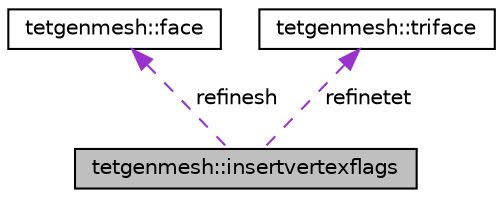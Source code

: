 digraph "tetgenmesh::insertvertexflags"
{
  edge [fontname="Helvetica",fontsize="10",labelfontname="Helvetica",labelfontsize="10"];
  node [fontname="Helvetica",fontsize="10",shape=record];
  Node1 [label="tetgenmesh::insertvertexflags",height=0.2,width=0.4,color="black", fillcolor="grey75", style="filled", fontcolor="black"];
  Node2 -> Node1 [dir="back",color="darkorchid3",fontsize="10",style="dashed",label=" refinesh" ];
  Node2 [label="tetgenmesh::face",height=0.2,width=0.4,color="black", fillcolor="white", style="filled",URL="$classtetgenmesh_1_1face.html"];
  Node3 -> Node1 [dir="back",color="darkorchid3",fontsize="10",style="dashed",label=" refinetet" ];
  Node3 [label="tetgenmesh::triface",height=0.2,width=0.4,color="black", fillcolor="white", style="filled",URL="$classtetgenmesh_1_1triface.html"];
}
